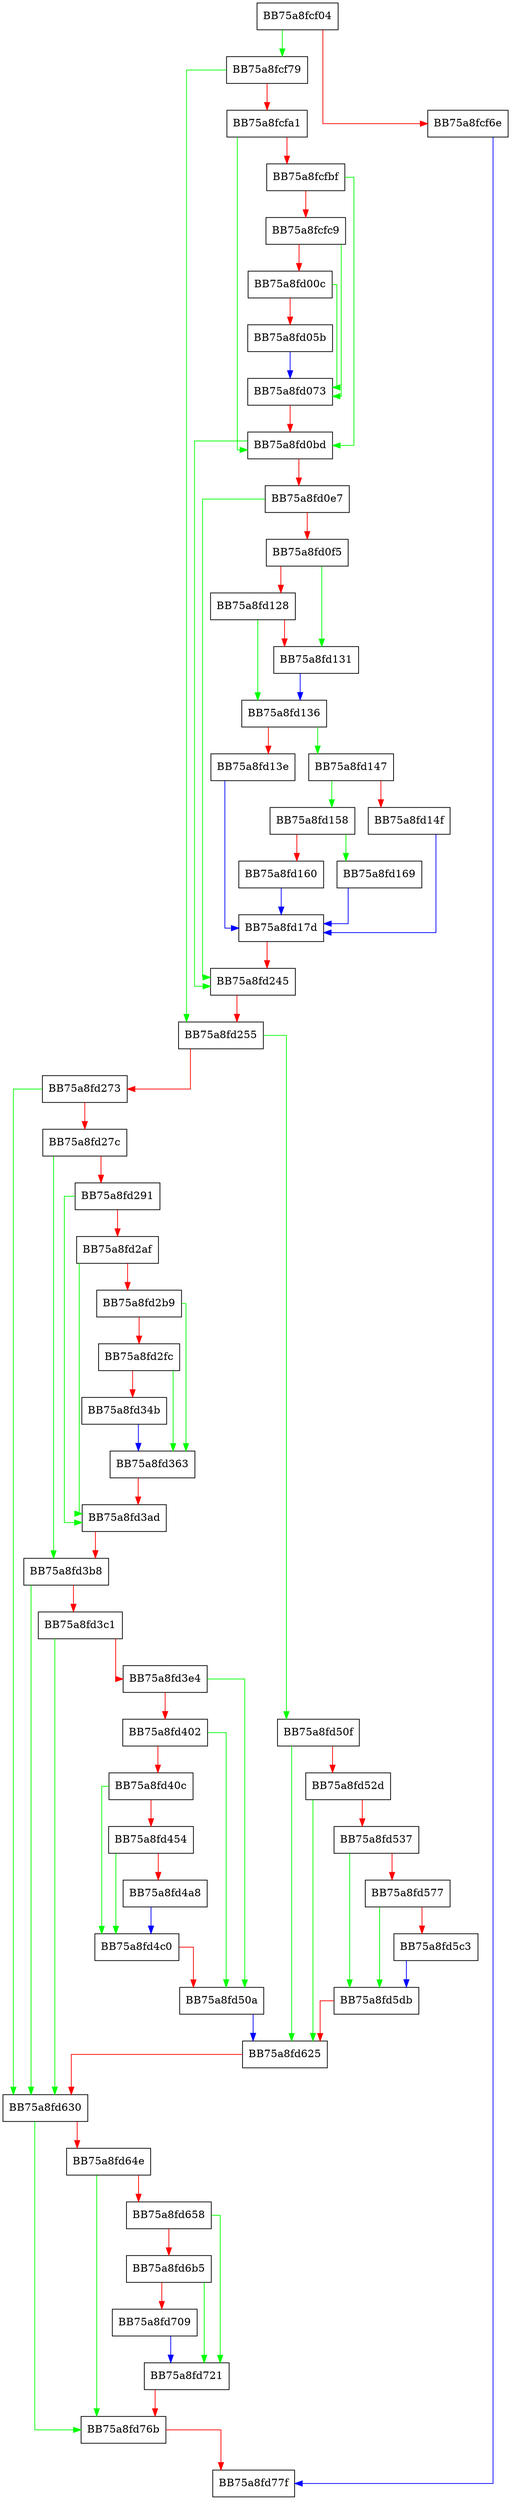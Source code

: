 digraph start_trace {
  node [shape="box"];
  graph [splines=ortho];
  BB75a8fcf04 -> BB75a8fcf79 [color="green"];
  BB75a8fcf04 -> BB75a8fcf6e [color="red"];
  BB75a8fcf6e -> BB75a8fd77f [color="blue"];
  BB75a8fcf79 -> BB75a8fd255 [color="green"];
  BB75a8fcf79 -> BB75a8fcfa1 [color="red"];
  BB75a8fcfa1 -> BB75a8fd0bd [color="green"];
  BB75a8fcfa1 -> BB75a8fcfbf [color="red"];
  BB75a8fcfbf -> BB75a8fd0bd [color="green"];
  BB75a8fcfbf -> BB75a8fcfc9 [color="red"];
  BB75a8fcfc9 -> BB75a8fd073 [color="green"];
  BB75a8fcfc9 -> BB75a8fd00c [color="red"];
  BB75a8fd00c -> BB75a8fd073 [color="green"];
  BB75a8fd00c -> BB75a8fd05b [color="red"];
  BB75a8fd05b -> BB75a8fd073 [color="blue"];
  BB75a8fd073 -> BB75a8fd0bd [color="red"];
  BB75a8fd0bd -> BB75a8fd245 [color="green"];
  BB75a8fd0bd -> BB75a8fd0e7 [color="red"];
  BB75a8fd0e7 -> BB75a8fd245 [color="green"];
  BB75a8fd0e7 -> BB75a8fd0f5 [color="red"];
  BB75a8fd0f5 -> BB75a8fd131 [color="green"];
  BB75a8fd0f5 -> BB75a8fd128 [color="red"];
  BB75a8fd128 -> BB75a8fd136 [color="green"];
  BB75a8fd128 -> BB75a8fd131 [color="red"];
  BB75a8fd131 -> BB75a8fd136 [color="blue"];
  BB75a8fd136 -> BB75a8fd147 [color="green"];
  BB75a8fd136 -> BB75a8fd13e [color="red"];
  BB75a8fd13e -> BB75a8fd17d [color="blue"];
  BB75a8fd147 -> BB75a8fd158 [color="green"];
  BB75a8fd147 -> BB75a8fd14f [color="red"];
  BB75a8fd14f -> BB75a8fd17d [color="blue"];
  BB75a8fd158 -> BB75a8fd169 [color="green"];
  BB75a8fd158 -> BB75a8fd160 [color="red"];
  BB75a8fd160 -> BB75a8fd17d [color="blue"];
  BB75a8fd169 -> BB75a8fd17d [color="blue"];
  BB75a8fd17d -> BB75a8fd245 [color="red"];
  BB75a8fd245 -> BB75a8fd255 [color="red"];
  BB75a8fd255 -> BB75a8fd50f [color="green"];
  BB75a8fd255 -> BB75a8fd273 [color="red"];
  BB75a8fd273 -> BB75a8fd630 [color="green"];
  BB75a8fd273 -> BB75a8fd27c [color="red"];
  BB75a8fd27c -> BB75a8fd3b8 [color="green"];
  BB75a8fd27c -> BB75a8fd291 [color="red"];
  BB75a8fd291 -> BB75a8fd3ad [color="green"];
  BB75a8fd291 -> BB75a8fd2af [color="red"];
  BB75a8fd2af -> BB75a8fd3ad [color="green"];
  BB75a8fd2af -> BB75a8fd2b9 [color="red"];
  BB75a8fd2b9 -> BB75a8fd363 [color="green"];
  BB75a8fd2b9 -> BB75a8fd2fc [color="red"];
  BB75a8fd2fc -> BB75a8fd363 [color="green"];
  BB75a8fd2fc -> BB75a8fd34b [color="red"];
  BB75a8fd34b -> BB75a8fd363 [color="blue"];
  BB75a8fd363 -> BB75a8fd3ad [color="red"];
  BB75a8fd3ad -> BB75a8fd3b8 [color="red"];
  BB75a8fd3b8 -> BB75a8fd630 [color="green"];
  BB75a8fd3b8 -> BB75a8fd3c1 [color="red"];
  BB75a8fd3c1 -> BB75a8fd630 [color="green"];
  BB75a8fd3c1 -> BB75a8fd3e4 [color="red"];
  BB75a8fd3e4 -> BB75a8fd50a [color="green"];
  BB75a8fd3e4 -> BB75a8fd402 [color="red"];
  BB75a8fd402 -> BB75a8fd50a [color="green"];
  BB75a8fd402 -> BB75a8fd40c [color="red"];
  BB75a8fd40c -> BB75a8fd4c0 [color="green"];
  BB75a8fd40c -> BB75a8fd454 [color="red"];
  BB75a8fd454 -> BB75a8fd4c0 [color="green"];
  BB75a8fd454 -> BB75a8fd4a8 [color="red"];
  BB75a8fd4a8 -> BB75a8fd4c0 [color="blue"];
  BB75a8fd4c0 -> BB75a8fd50a [color="red"];
  BB75a8fd50a -> BB75a8fd625 [color="blue"];
  BB75a8fd50f -> BB75a8fd625 [color="green"];
  BB75a8fd50f -> BB75a8fd52d [color="red"];
  BB75a8fd52d -> BB75a8fd625 [color="green"];
  BB75a8fd52d -> BB75a8fd537 [color="red"];
  BB75a8fd537 -> BB75a8fd5db [color="green"];
  BB75a8fd537 -> BB75a8fd577 [color="red"];
  BB75a8fd577 -> BB75a8fd5db [color="green"];
  BB75a8fd577 -> BB75a8fd5c3 [color="red"];
  BB75a8fd5c3 -> BB75a8fd5db [color="blue"];
  BB75a8fd5db -> BB75a8fd625 [color="red"];
  BB75a8fd625 -> BB75a8fd630 [color="red"];
  BB75a8fd630 -> BB75a8fd76b [color="green"];
  BB75a8fd630 -> BB75a8fd64e [color="red"];
  BB75a8fd64e -> BB75a8fd76b [color="green"];
  BB75a8fd64e -> BB75a8fd658 [color="red"];
  BB75a8fd658 -> BB75a8fd721 [color="green"];
  BB75a8fd658 -> BB75a8fd6b5 [color="red"];
  BB75a8fd6b5 -> BB75a8fd721 [color="green"];
  BB75a8fd6b5 -> BB75a8fd709 [color="red"];
  BB75a8fd709 -> BB75a8fd721 [color="blue"];
  BB75a8fd721 -> BB75a8fd76b [color="red"];
  BB75a8fd76b -> BB75a8fd77f [color="red"];
}